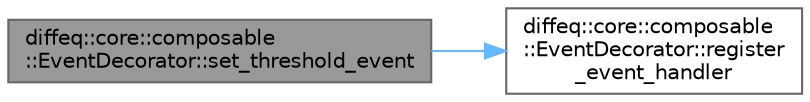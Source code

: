digraph "diffeq::core::composable::EventDecorator::set_threshold_event"
{
 // LATEX_PDF_SIZE
  bgcolor="transparent";
  edge [fontname=Helvetica,fontsize=10,labelfontname=Helvetica,labelfontsize=10];
  node [fontname=Helvetica,fontsize=10,shape=box,height=0.2,width=0.4];
  rankdir="LR";
  Node1 [id="Node000001",label="diffeq::core::composable\l::EventDecorator::set_threshold_event",height=0.2,width=0.4,color="gray40", fillcolor="grey60", style="filled", fontcolor="black",tooltip="Set threshold crossing event."];
  Node1 -> Node2 [id="edge1_Node000001_Node000002",color="steelblue1",style="solid",tooltip=" "];
  Node2 [id="Node000002",label="diffeq::core::composable\l::EventDecorator::register\l_event_handler",height=0.2,width=0.4,color="grey40", fillcolor="white", style="filled",URL="$classdiffeq_1_1core_1_1composable_1_1_event_decorator.html#aed4fe47e9bb095a05d6f0de7f814315e",tooltip="Register event handler for specific trigger type."];
}
